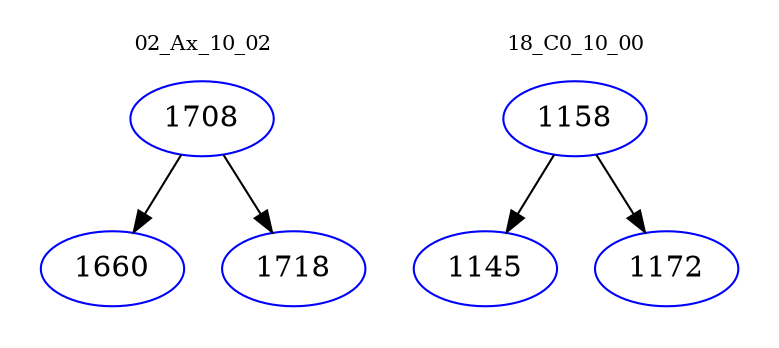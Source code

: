 digraph{
subgraph cluster_0 {
color = white
label = "02_Ax_10_02";
fontsize=10;
T0_1708 [label="1708", color="blue"]
T0_1708 -> T0_1660 [color="black"]
T0_1660 [label="1660", color="blue"]
T0_1708 -> T0_1718 [color="black"]
T0_1718 [label="1718", color="blue"]
}
subgraph cluster_1 {
color = white
label = "18_C0_10_00";
fontsize=10;
T1_1158 [label="1158", color="blue"]
T1_1158 -> T1_1145 [color="black"]
T1_1145 [label="1145", color="blue"]
T1_1158 -> T1_1172 [color="black"]
T1_1172 [label="1172", color="blue"]
}
}
